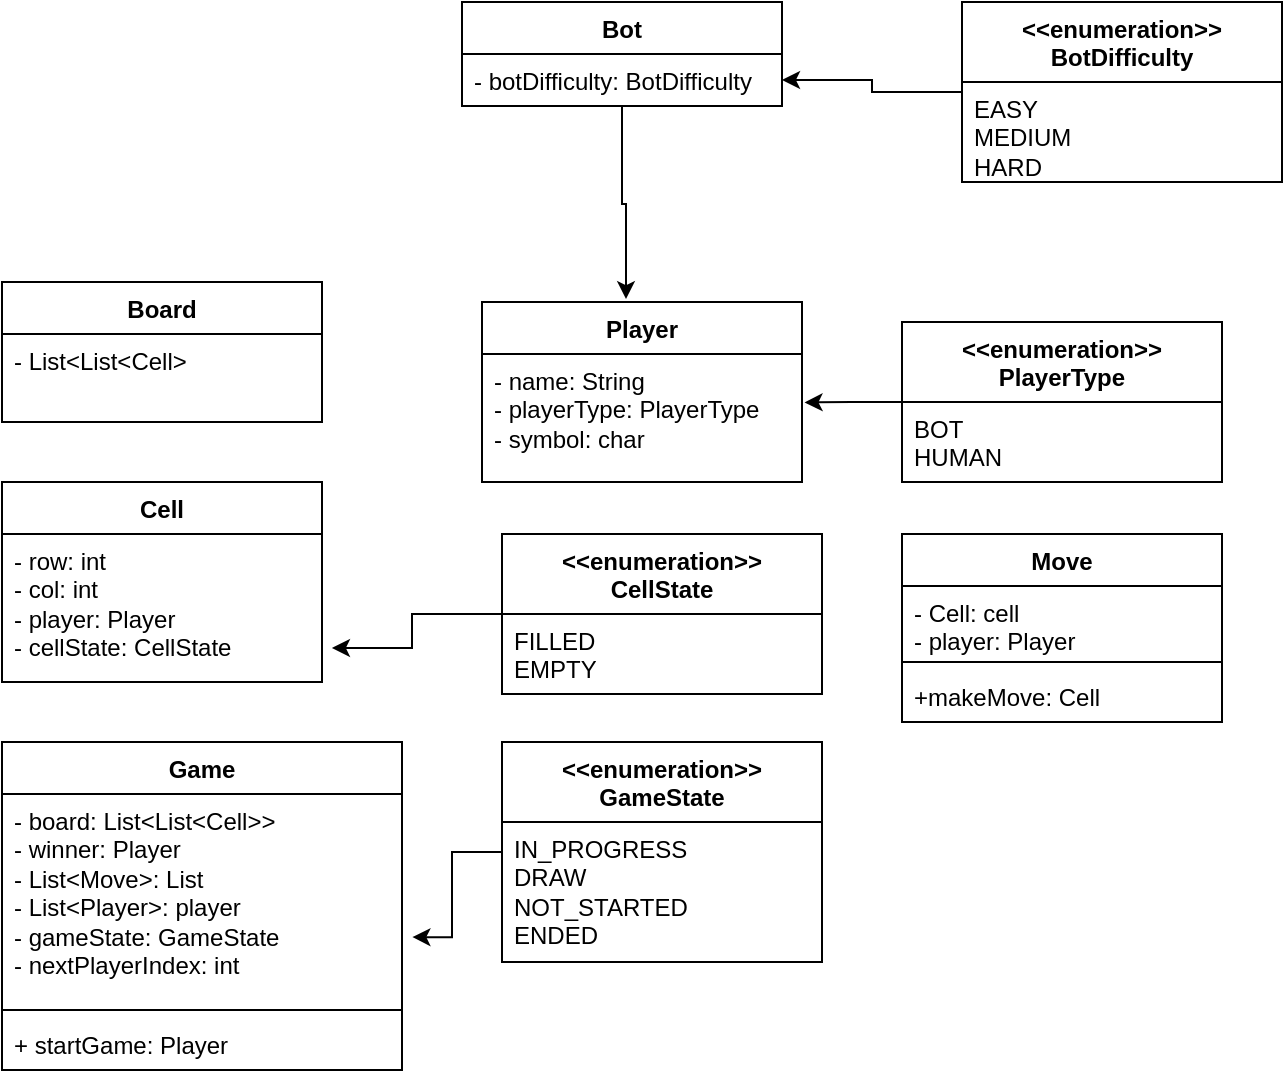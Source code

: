 <mxfile version="24.4.0" type="device">
  <diagram name="Page-1" id="HQ8Wli3p-SNDGxzhzrN6">
    <mxGraphModel dx="954" dy="642" grid="1" gridSize="10" guides="1" tooltips="1" connect="1" arrows="1" fold="1" page="1" pageScale="1" pageWidth="850" pageHeight="1100" math="0" shadow="0">
      <root>
        <mxCell id="0" />
        <mxCell id="1" parent="0" />
        <mxCell id="dohAwXOUNfi4jFFiv4Lc-1" value="Board" style="swimlane;fontStyle=1;align=center;verticalAlign=top;childLayout=stackLayout;horizontal=1;startSize=26;horizontalStack=0;resizeParent=1;resizeParentMax=0;resizeLast=0;collapsible=1;marginBottom=0;whiteSpace=wrap;html=1;" parent="1" vertex="1">
          <mxGeometry x="100" y="170" width="160" height="70" as="geometry" />
        </mxCell>
        <mxCell id="dohAwXOUNfi4jFFiv4Lc-2" value="- List&amp;lt;List&amp;lt;Cell&amp;gt;" style="text;strokeColor=none;fillColor=none;align=left;verticalAlign=top;spacingLeft=4;spacingRight=4;overflow=hidden;rotatable=0;points=[[0,0.5],[1,0.5]];portConstraint=eastwest;whiteSpace=wrap;html=1;" parent="dohAwXOUNfi4jFFiv4Lc-1" vertex="1">
          <mxGeometry y="26" width="160" height="44" as="geometry" />
        </mxCell>
        <mxCell id="dohAwXOUNfi4jFFiv4Lc-5" value="Player" style="swimlane;fontStyle=1;align=center;verticalAlign=top;childLayout=stackLayout;horizontal=1;startSize=26;horizontalStack=0;resizeParent=1;resizeParentMax=0;resizeLast=0;collapsible=1;marginBottom=0;whiteSpace=wrap;html=1;" parent="1" vertex="1">
          <mxGeometry x="340" y="180" width="160" height="90" as="geometry" />
        </mxCell>
        <mxCell id="dohAwXOUNfi4jFFiv4Lc-6" value="&lt;div&gt;- name: String&lt;/div&gt;&lt;div&gt;- playerType: PlayerType&lt;/div&gt;&lt;div&gt;- symbol: char&lt;/div&gt;" style="text;strokeColor=none;fillColor=none;align=left;verticalAlign=top;spacingLeft=4;spacingRight=4;overflow=hidden;rotatable=0;points=[[0,0.5],[1,0.5]];portConstraint=eastwest;whiteSpace=wrap;html=1;" parent="dohAwXOUNfi4jFFiv4Lc-5" vertex="1">
          <mxGeometry y="26" width="160" height="64" as="geometry" />
        </mxCell>
        <mxCell id="dohAwXOUNfi4jFFiv4Lc-9" value="&lt;div&gt;&amp;lt;&amp;lt;enumeration&amp;gt;&amp;gt;&lt;/div&gt;&lt;div&gt;PlayerType&lt;/div&gt;" style="swimlane;fontStyle=1;align=center;verticalAlign=top;childLayout=stackLayout;horizontal=1;startSize=40;horizontalStack=0;resizeParent=1;resizeParentMax=0;resizeLast=0;collapsible=1;marginBottom=0;whiteSpace=wrap;html=1;" parent="1" vertex="1">
          <mxGeometry x="550" y="190" width="160" height="80" as="geometry" />
        </mxCell>
        <mxCell id="dohAwXOUNfi4jFFiv4Lc-10" value="&lt;div&gt;BOT&lt;/div&gt;&lt;div&gt;HUMAN&lt;br&gt;&lt;/div&gt;" style="text;strokeColor=none;fillColor=none;align=left;verticalAlign=top;spacingLeft=4;spacingRight=4;overflow=hidden;rotatable=0;points=[[0,0.5],[1,0.5]];portConstraint=eastwest;whiteSpace=wrap;html=1;" parent="dohAwXOUNfi4jFFiv4Lc-9" vertex="1">
          <mxGeometry y="40" width="160" height="40" as="geometry" />
        </mxCell>
        <mxCell id="dohAwXOUNfi4jFFiv4Lc-14" value="Cell" style="swimlane;fontStyle=1;align=center;verticalAlign=top;childLayout=stackLayout;horizontal=1;startSize=26;horizontalStack=0;resizeParent=1;resizeParentMax=0;resizeLast=0;collapsible=1;marginBottom=0;whiteSpace=wrap;html=1;" parent="1" vertex="1">
          <mxGeometry x="100" y="270" width="160" height="100" as="geometry" />
        </mxCell>
        <mxCell id="dohAwXOUNfi4jFFiv4Lc-15" value="&lt;div&gt;- row: int&lt;/div&gt;&lt;div&gt;- col: int&lt;/div&gt;&lt;div&gt;- player: Player&lt;/div&gt;&lt;div&gt;- cellState: CellState&lt;/div&gt;" style="text;strokeColor=none;fillColor=none;align=left;verticalAlign=top;spacingLeft=4;spacingRight=4;overflow=hidden;rotatable=0;points=[[0,0.5],[1,0.5]];portConstraint=eastwest;whiteSpace=wrap;html=1;" parent="dohAwXOUNfi4jFFiv4Lc-14" vertex="1">
          <mxGeometry y="26" width="160" height="74" as="geometry" />
        </mxCell>
        <mxCell id="dohAwXOUNfi4jFFiv4Lc-18" value="&lt;div&gt;&amp;lt;&amp;lt;enumeration&amp;gt;&amp;gt;&lt;/div&gt;&lt;div&gt;CellState&lt;/div&gt;" style="swimlane;fontStyle=1;align=center;verticalAlign=top;childLayout=stackLayout;horizontal=1;startSize=40;horizontalStack=0;resizeParent=1;resizeParentMax=0;resizeLast=0;collapsible=1;marginBottom=0;whiteSpace=wrap;html=1;" parent="1" vertex="1">
          <mxGeometry x="350" y="296" width="160" height="80" as="geometry" />
        </mxCell>
        <mxCell id="dohAwXOUNfi4jFFiv4Lc-19" value="&lt;div&gt;FILLED&lt;/div&gt;&lt;div&gt;EMPTY&lt;br&gt;&lt;/div&gt;" style="text;strokeColor=none;fillColor=none;align=left;verticalAlign=top;spacingLeft=4;spacingRight=4;overflow=hidden;rotatable=0;points=[[0,0.5],[1,0.5]];portConstraint=eastwest;whiteSpace=wrap;html=1;" parent="dohAwXOUNfi4jFFiv4Lc-18" vertex="1">
          <mxGeometry y="40" width="160" height="40" as="geometry" />
        </mxCell>
        <mxCell id="dohAwXOUNfi4jFFiv4Lc-22" style="edgeStyle=orthogonalEdgeStyle;rounded=0;orthogonalLoop=1;jettySize=auto;html=1;entryX=1.031;entryY=0.77;entryDx=0;entryDy=0;entryPerimeter=0;" parent="1" source="dohAwXOUNfi4jFFiv4Lc-18" target="dohAwXOUNfi4jFFiv4Lc-15" edge="1">
          <mxGeometry relative="1" as="geometry" />
        </mxCell>
        <mxCell id="dohAwXOUNfi4jFFiv4Lc-23" style="edgeStyle=orthogonalEdgeStyle;rounded=0;orthogonalLoop=1;jettySize=auto;html=1;entryX=1.008;entryY=0.379;entryDx=0;entryDy=0;entryPerimeter=0;" parent="1" source="dohAwXOUNfi4jFFiv4Lc-9" target="dohAwXOUNfi4jFFiv4Lc-6" edge="1">
          <mxGeometry relative="1" as="geometry" />
        </mxCell>
        <mxCell id="dohAwXOUNfi4jFFiv4Lc-24" value="Move" style="swimlane;fontStyle=1;align=center;verticalAlign=top;childLayout=stackLayout;horizontal=1;startSize=26;horizontalStack=0;resizeParent=1;resizeParentMax=0;resizeLast=0;collapsible=1;marginBottom=0;whiteSpace=wrap;html=1;" parent="1" vertex="1">
          <mxGeometry x="550" y="296" width="160" height="94" as="geometry" />
        </mxCell>
        <mxCell id="dohAwXOUNfi4jFFiv4Lc-25" value="&lt;div&gt;- Cell: cell&lt;br&gt;&lt;/div&gt;&lt;div&gt;- player: Player&lt;br&gt;&lt;/div&gt;" style="text;strokeColor=none;fillColor=none;align=left;verticalAlign=top;spacingLeft=4;spacingRight=4;overflow=hidden;rotatable=0;points=[[0,0.5],[1,0.5]];portConstraint=eastwest;whiteSpace=wrap;html=1;" parent="dohAwXOUNfi4jFFiv4Lc-24" vertex="1">
          <mxGeometry y="26" width="160" height="34" as="geometry" />
        </mxCell>
        <mxCell id="dohAwXOUNfi4jFFiv4Lc-26" value="" style="line;strokeWidth=1;fillColor=none;align=left;verticalAlign=middle;spacingTop=-1;spacingLeft=3;spacingRight=3;rotatable=0;labelPosition=right;points=[];portConstraint=eastwest;strokeColor=inherit;" parent="dohAwXOUNfi4jFFiv4Lc-24" vertex="1">
          <mxGeometry y="60" width="160" height="8" as="geometry" />
        </mxCell>
        <mxCell id="dohAwXOUNfi4jFFiv4Lc-27" value="+makeMove: Cell" style="text;strokeColor=none;fillColor=none;align=left;verticalAlign=top;spacingLeft=4;spacingRight=4;overflow=hidden;rotatable=0;points=[[0,0.5],[1,0.5]];portConstraint=eastwest;whiteSpace=wrap;html=1;" parent="dohAwXOUNfi4jFFiv4Lc-24" vertex="1">
          <mxGeometry y="68" width="160" height="26" as="geometry" />
        </mxCell>
        <mxCell id="dohAwXOUNfi4jFFiv4Lc-28" value="Game" style="swimlane;fontStyle=1;align=center;verticalAlign=top;childLayout=stackLayout;horizontal=1;startSize=26;horizontalStack=0;resizeParent=1;resizeParentMax=0;resizeLast=0;collapsible=1;marginBottom=0;whiteSpace=wrap;html=1;" parent="1" vertex="1">
          <mxGeometry x="100" y="400" width="200" height="164" as="geometry" />
        </mxCell>
        <mxCell id="dohAwXOUNfi4jFFiv4Lc-29" value="&lt;div&gt;- board: List&amp;lt;List&amp;lt;Cell&amp;gt;&amp;gt;&lt;/div&gt;&lt;div&gt;- winner: Player&lt;br&gt;&lt;/div&gt;&lt;div&gt;- List&amp;lt;Move&amp;gt;: List&lt;/div&gt;&lt;div&gt;- List&amp;lt;Player&amp;gt;: player&lt;/div&gt;&lt;div&gt;- gameState: GameState&lt;/div&gt;&lt;div&gt;- nextPlayerIndex: int&lt;br&gt;&lt;/div&gt;" style="text;strokeColor=none;fillColor=none;align=left;verticalAlign=top;spacingLeft=4;spacingRight=4;overflow=hidden;rotatable=0;points=[[0,0.5],[1,0.5]];portConstraint=eastwest;whiteSpace=wrap;html=1;" parent="dohAwXOUNfi4jFFiv4Lc-28" vertex="1">
          <mxGeometry y="26" width="200" height="104" as="geometry" />
        </mxCell>
        <mxCell id="dohAwXOUNfi4jFFiv4Lc-30" value="" style="line;strokeWidth=1;fillColor=none;align=left;verticalAlign=middle;spacingTop=-1;spacingLeft=3;spacingRight=3;rotatable=0;labelPosition=right;points=[];portConstraint=eastwest;strokeColor=inherit;" parent="dohAwXOUNfi4jFFiv4Lc-28" vertex="1">
          <mxGeometry y="130" width="200" height="8" as="geometry" />
        </mxCell>
        <mxCell id="dohAwXOUNfi4jFFiv4Lc-31" value="+ startGame: Player" style="text;strokeColor=none;fillColor=none;align=left;verticalAlign=top;spacingLeft=4;spacingRight=4;overflow=hidden;rotatable=0;points=[[0,0.5],[1,0.5]];portConstraint=eastwest;whiteSpace=wrap;html=1;" parent="dohAwXOUNfi4jFFiv4Lc-28" vertex="1">
          <mxGeometry y="138" width="200" height="26" as="geometry" />
        </mxCell>
        <mxCell id="dohAwXOUNfi4jFFiv4Lc-32" value="Bot" style="swimlane;fontStyle=1;align=center;verticalAlign=top;childLayout=stackLayout;horizontal=1;startSize=26;horizontalStack=0;resizeParent=1;resizeParentMax=0;resizeLast=0;collapsible=1;marginBottom=0;whiteSpace=wrap;html=1;" parent="1" vertex="1">
          <mxGeometry x="330" y="30" width="160" height="52" as="geometry" />
        </mxCell>
        <mxCell id="dohAwXOUNfi4jFFiv4Lc-33" value="- botDifficulty: BotDifficulty" style="text;strokeColor=none;fillColor=none;align=left;verticalAlign=top;spacingLeft=4;spacingRight=4;overflow=hidden;rotatable=0;points=[[0,0.5],[1,0.5]];portConstraint=eastwest;whiteSpace=wrap;html=1;" parent="dohAwXOUNfi4jFFiv4Lc-32" vertex="1">
          <mxGeometry y="26" width="160" height="26" as="geometry" />
        </mxCell>
        <mxCell id="dohAwXOUNfi4jFFiv4Lc-36" style="edgeStyle=orthogonalEdgeStyle;rounded=0;orthogonalLoop=1;jettySize=auto;html=1;entryX=0.45;entryY=-0.016;entryDx=0;entryDy=0;entryPerimeter=0;" parent="1" source="dohAwXOUNfi4jFFiv4Lc-32" target="dohAwXOUNfi4jFFiv4Lc-5" edge="1">
          <mxGeometry relative="1" as="geometry" />
        </mxCell>
        <mxCell id="dohAwXOUNfi4jFFiv4Lc-41" style="edgeStyle=orthogonalEdgeStyle;rounded=0;orthogonalLoop=1;jettySize=auto;html=1;entryX=1;entryY=0.5;entryDx=0;entryDy=0;" parent="1" source="dohAwXOUNfi4jFFiv4Lc-37" target="dohAwXOUNfi4jFFiv4Lc-33" edge="1">
          <mxGeometry relative="1" as="geometry" />
        </mxCell>
        <mxCell id="dohAwXOUNfi4jFFiv4Lc-37" value="&lt;div&gt;&amp;lt;&amp;lt;enumeration&amp;gt;&amp;gt;&lt;/div&gt;&lt;div&gt;BotDifficulty&lt;/div&gt;" style="swimlane;fontStyle=1;align=center;verticalAlign=top;childLayout=stackLayout;horizontal=1;startSize=40;horizontalStack=0;resizeParent=1;resizeParentMax=0;resizeLast=0;collapsible=1;marginBottom=0;whiteSpace=wrap;html=1;" parent="1" vertex="1">
          <mxGeometry x="580" y="30" width="160" height="90" as="geometry" />
        </mxCell>
        <mxCell id="dohAwXOUNfi4jFFiv4Lc-38" value="&lt;div&gt;EASY&lt;/div&gt;&lt;div&gt;MEDIUM&lt;/div&gt;&lt;div&gt;HARD&lt;br&gt;&lt;/div&gt;" style="text;strokeColor=none;fillColor=none;align=left;verticalAlign=top;spacingLeft=4;spacingRight=4;overflow=hidden;rotatable=0;points=[[0,0.5],[1,0.5]];portConstraint=eastwest;whiteSpace=wrap;html=1;" parent="dohAwXOUNfi4jFFiv4Lc-37" vertex="1">
          <mxGeometry y="40" width="160" height="50" as="geometry" />
        </mxCell>
        <mxCell id="dohAwXOUNfi4jFFiv4Lc-42" value="&lt;div&gt;&amp;lt;&amp;lt;enumeration&amp;gt;&amp;gt;&lt;/div&gt;&lt;div&gt;GameState&lt;/div&gt;" style="swimlane;fontStyle=1;align=center;verticalAlign=top;childLayout=stackLayout;horizontal=1;startSize=40;horizontalStack=0;resizeParent=1;resizeParentMax=0;resizeLast=0;collapsible=1;marginBottom=0;whiteSpace=wrap;html=1;" parent="1" vertex="1">
          <mxGeometry x="350" y="400" width="160" height="110" as="geometry" />
        </mxCell>
        <mxCell id="dohAwXOUNfi4jFFiv4Lc-43" value="&lt;div&gt;IN_PROGRESS&lt;/div&gt;&lt;div&gt;DRAW&lt;/div&gt;&lt;div&gt;NOT_STARTED&lt;br&gt;&lt;/div&gt;&lt;div&gt;ENDED&lt;br&gt;&lt;/div&gt;" style="text;strokeColor=none;fillColor=none;align=left;verticalAlign=top;spacingLeft=4;spacingRight=4;overflow=hidden;rotatable=0;points=[[0,0.5],[1,0.5]];portConstraint=eastwest;whiteSpace=wrap;html=1;" parent="dohAwXOUNfi4jFFiv4Lc-42" vertex="1">
          <mxGeometry y="40" width="160" height="70" as="geometry" />
        </mxCell>
        <mxCell id="dohAwXOUNfi4jFFiv4Lc-47" style="edgeStyle=orthogonalEdgeStyle;rounded=0;orthogonalLoop=1;jettySize=auto;html=1;entryX=1.026;entryY=0.688;entryDx=0;entryDy=0;entryPerimeter=0;" parent="1" source="dohAwXOUNfi4jFFiv4Lc-42" target="dohAwXOUNfi4jFFiv4Lc-29" edge="1">
          <mxGeometry relative="1" as="geometry" />
        </mxCell>
      </root>
    </mxGraphModel>
  </diagram>
</mxfile>
